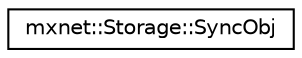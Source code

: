 digraph "Graphical Class Hierarchy"
{
 // LATEX_PDF_SIZE
  edge [fontname="Helvetica",fontsize="10",labelfontname="Helvetica",labelfontsize="10"];
  node [fontname="Helvetica",fontsize="10",shape=record];
  rankdir="LR";
  Node0 [label="mxnet::Storage::SyncObj",height=0.2,width=0.4,color="black", fillcolor="white", style="filled",URL="$structmxnet_1_1Storage_1_1SyncObj.html",tooltip="Storage sync object."];
}
